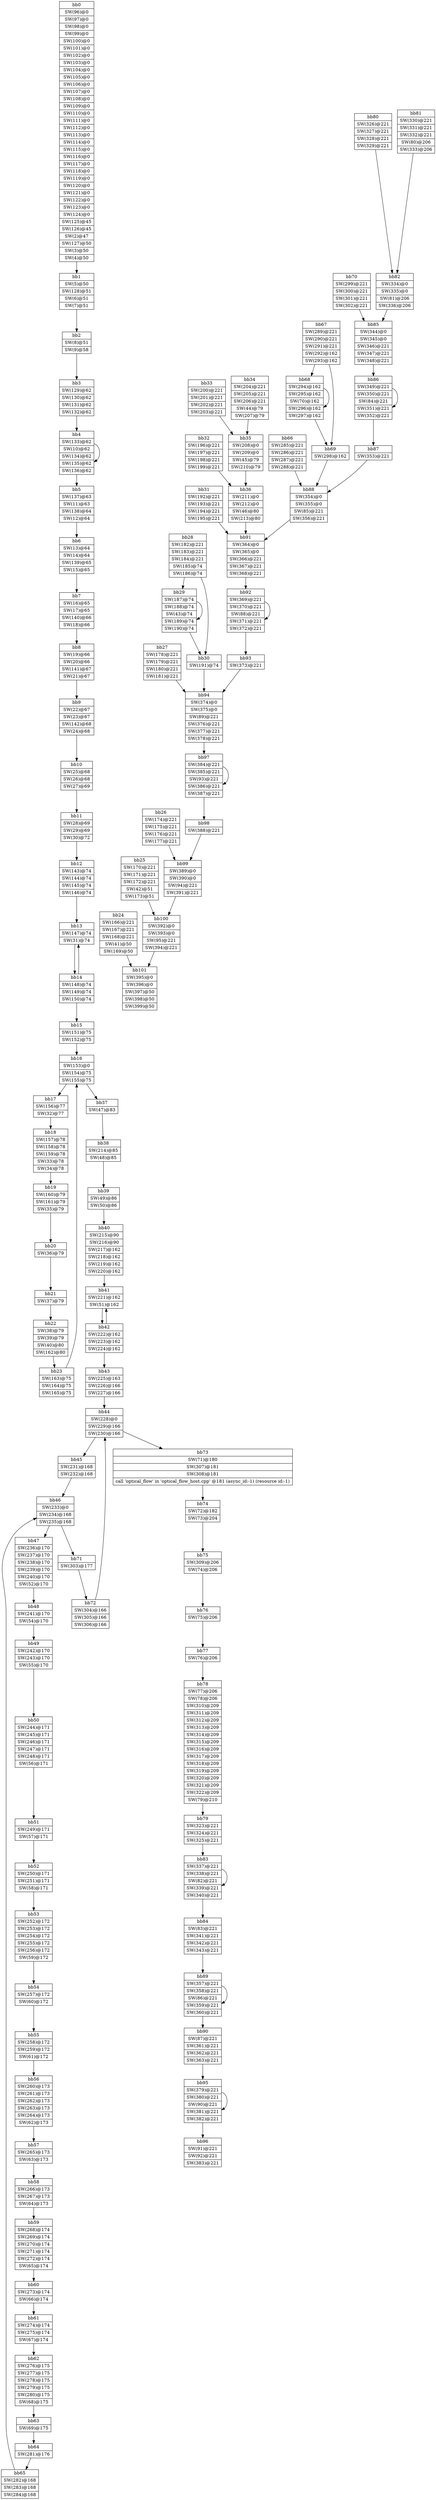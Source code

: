 digraph CDFG {
node [shape=record];
bb0 [shape=record, label = "{bb0|<x0x317e1b0>SW(96)@0\n|<x0x317ba20>SW(97)@0\n|<x0x317bbc0>SW(98)@0\n|<x0x317bcf0>SW(99)@0\n|<x0x317bfc0>SW(100)@0\n|<x0x317c170>SW(101)@0\n|<x0x317c320>SW(102)@0\n|<x0x317f080>SW(103)@0\n|<x0x317f230>SW(104)@0\n|<x0x317f2f0>SW(105)@0\n|<x0x317fb00>SW(106)@0\n|<x0x317f4c0>SW(107)@0\n|<x0x317f670>SW(108)@0\n|<x0x317f7a0>SW(109)@0\n|<x0x317f910>SW(110)@0\n|<x0x3180070>SW(111)@0\n|<x0x3180180>SW(112)@0\n|<x0x3180270>SW(113)@0\n|<x0x3180400>SW(114)@0\n|<x0x31804f0>SW(115)@0\n|<x0x31805e0>SW(116)@0\n|<x0x31806d0>SW(117)@0\n|<x0x3182100>SW(118)@0\n|<x0x3180870>SW(119)@0\n|<x0x3180930>SW(120)@0\n|<x0x3180a60>SW(121)@0\n|<x0x3180c00>SW(122)@0\n|<x0x3180cc0>SW(123)@0\n|<x0x3180db0>SW(124)@0\n|<x0x3180f60>SW(125)@45\n|<x0x31811a0>SW(126)@45\n|<x0x3160ec0>SW(2)@47\n|<x0x31813a0>SW(127)@50\n|<x0x31615c0>SW(3)@50\n|<x0x3161830>SW(4)@50\n}"];
bb1 [shape=record, label = "{bb1|<x0x3161a70>SW(5)@50\n|<x0x3181760>SW(128)@51\n|<x0x3161ba0>SW(6)@51\n|<x0x3161c60>SW(7)@51\n}"];
bb2 [shape=record, label = "{bb2|<x0x3161dc0>SW(8)@51\n|<x0x3161f30>SW(9)@58\n}"];
bb3 [shape=record, label = "{bb3|<x0x3181c70>SW(129)@62\n|<x0x3181d30>SW(130)@62\n|<x0x3182240>SW(131)@62\n|<x0x3182430>SW(132)@62\n}"];
bb4 [shape=record, label = "{bb4|<x0x3182780>SW(133)@62\n|<x0x3162130>SW(10)@62\n|<x0x31828e0>SW(134)@62\n|<x0x31829d0>SW(135)@62\n|<x0x3182b90>SW(136)@62\n}"];
bb5 [shape=record, label = "{bb5|<x0x3182e20>SW(137)@63\n|<x0x31624c0>SW(11)@63\n|<x0x3183080>SW(138)@64\n|<x0x3162690>SW(12)@64\n}"];
bb6 [shape=record, label = "{bb6|<x0x31629c0>SW(13)@64\n|<x0x3162cc0>SW(14)@64\n|<x0x3183500>SW(139)@65\n|<x0x3162f40>SW(15)@65\n}"];
bb7 [shape=record, label = "{bb7|<x0x3163280>SW(16)@65\n|<x0x3163590>SW(17)@65\n|<x0x31838c0>SW(140)@66\n|<x0x3163650>SW(18)@66\n}"];
bb8 [shape=record, label = "{bb8|<x0x3163990>SW(19)@66\n|<x0x3163a30>SW(20)@66\n|<x0x31825b0>SW(141)@67\n|<x0x3163ad0>SW(21)@67\n}"];
bb9 [shape=record, label = "{bb9|<x0x3163d00>SW(22)@67\n|<x0x3163da0>SW(23)@67\n|<x0x3184700>SW(142)@68\n|<x0x3163f10>SW(24)@68\n}"];
bb10 [shape=record, label = "{bb10|<x0x3164090>SW(25)@68\n|<x0x3164130>SW(26)@68\n|<x0x3164370>SW(27)@69\n}"];
bb11 [shape=record, label = "{bb11|<x0x31646c0>SW(28)@69\n|<x0x3164910>SW(29)@69\n|<x0x31652a0>SW(30)@72\n}"];
bb12 [shape=record, label = "{bb12|<x0x3184ee0>SW(143)@74\n|<x0x3184fd0>SW(144)@74\n|<x0x3185150>SW(145)@74\n|<x0x3185240>SW(146)@74\n}"];
bb13 [shape=record, label = "{bb13|<x0x3185480>SW(147)@74\n|<x0x3164a20>SW(31)@74\n}"];
bb14 [shape=record, label = "{bb14|<x0x3185850>SW(148)@74\n|<x0x3185a20>SW(149)@74\n|<x0x3185c40>SW(150)@74\n}"];
bb15 [shape=record, label = "{bb15|<x0x3185f10>SW(151)@75\n|<x0x31860e0>SW(152)@75\n}"];
bb16 [shape=record, label = "{bb16|<x0x31863d0>SW(153)@0\n|<x0x3186490>SW(154)@75\n|<x0x3183ca0>SW(155)@75\n}"];
bb17 [shape=record, label = "{bb17|<x0x31872e0>SW(156)@77\n|<x0x3165ed0>SW(32)@77\n}"];
bb18 [shape=record, label = "{bb18|<x0x3187550>SW(157)@78\n|<x0x3187700>SW(158)@78\n|<x0x31877c0>SW(159)@78\n|<x0x3165fe0>SW(33)@78\n|<x0x3166270>SW(34)@78\n}"];
bb19 [shape=record, label = "{bb19|<x0x3187c10>SW(160)@79\n|<x0x3187d00>SW(161)@79\n|<x0x3166440>SW(35)@79\n}"];
bb20 [shape=record, label = "{bb20|<x0x31665a0>SW(36)@79\n}"];
bb21 [shape=record, label = "{bb21|<x0x3166720>SW(37)@79\n}"];
bb22 [shape=record, label = "{bb22|<x0x3166860>SW(38)@79\n|<x0x3166900>SW(39)@79\n|<x0x31669c0>SW(40)@80\n|<x0x31883a0>SW(162)@80\n}"];
bb23 [shape=record, label = "{bb23|<x0x3188650>SW(163)@75\n|<x0x3188890>SW(164)@75\n|<x0x3188ed0>SW(165)@75\n}"];
bb24 [shape=record, label = "{bb24|<x0x3189150>SW(166)@221\n|<x0x3189240>SW(167)@221\n|<x0x3189330>SW(168)@221\n|<x0x3166c00>SW(41)@50\n|<x0x3189450>SW(169)@50\n}"];
bb25 [shape=record, label = "{bb25|<x0x3189660>SW(170)@221\n|<x0x3189750>SW(171)@221\n|<x0x3189840>SW(172)@221\n|<x0x3166ed0>SW(42)@51\n|<x0x31899e0>SW(173)@51\n}"];
bb26 [shape=record, label = "{bb26|<x0x3189c20>SW(174)@221\n|<x0x3189e70>SW(175)@221\n|<x0x3189f60>SW(176)@221\n|<x0x318a0e0>SW(177)@221\n}"];
bb27 [shape=record, label = "{bb27|<x0x318a320>SW(178)@221\n|<x0x318a3e0>SW(179)@221\n|<x0x318a4a0>SW(180)@221\n|<x0x318a640>SW(181)@221\n}"];
bb28 [shape=record, label = "{bb28|<x0x318a930>SW(182)@221\n|<x0x318b300>SW(183)@221\n|<x0x318b4a0>SW(184)@221\n|<x0x318b6e0>SW(185)@74\n|<x0x318b880>SW(186)@74\n}"];
bb29 [shape=record, label = "{bb29|<x0x318ba70>SW(187)@74\n|<x0x318bb60>SW(188)@74\n|<x0x3167210>SW(43)@74\n|<x0x318bc80>SW(189)@74\n|<x0x318bd70>SW(190)@74\n}"];
bb30 [shape=record, label = "{bb30|<x0x318bfb0>SW(191)@74\n}"];
bb31 [shape=record, label = "{bb31|<x0x318c330>SW(192)@221\n|<x0x318c420>SW(193)@221\n|<x0x318c5c0>SW(194)@221\n|<x0x318c760>SW(195)@221\n}"];
bb32 [shape=record, label = "{bb32|<x0x3186ba0>SW(196)@221\n|<x0x3186df0>SW(197)@221\n|<x0x3186f90>SW(198)@221\n|<x0x318c960>SW(199)@221\n}"];
bb33 [shape=record, label = "{bb33|<x0x318cbf0>SW(200)@221\n|<x0x318ce40>SW(201)@221\n|<x0x318cfe0>SW(202)@221\n|<x0x318e980>SW(203)@221\n}"];
bb34 [shape=record, label = "{bb34|<x0x318ec70>SW(204)@221\n|<x0x318eec0>SW(205)@221\n|<x0x318f060>SW(206)@221\n|<x0x31676c0>SW(44)@79\n|<x0x318fa20>SW(207)@79\n}"];
bb35 [shape=record, label = "{bb35|<x0x318f140>SW(208)@0\n|<x0x318f2c0>SW(209)@0\n|<x0x3167910>SW(45)@79\n|<x0x318f460>SW(210)@79\n}"];
bb36 [shape=record, label = "{bb36|<x0x3190170>SW(211)@0\n|<x0x31902a0>SW(212)@0\n|<x0x3167b80>SW(46)@80\n|<x0x31903c0>SW(213)@80\n}"];
bb37 [shape=record, label = "{bb37|<x0x3168a70>SW(47)@83\n}"];
bb38 [shape=record, label = "{bb38|<x0x31907f0>SW(214)@85\n|<x0x3168bb0>SW(48)@85\n}"];
bb39 [shape=record, label = "{bb39|<x0x3168e80>SW(49)@86\n|<x0x3169120>SW(50)@86\n}"];
bb40 [shape=record, label = "{bb40|<x0x3190be0>SW(215)@90\n|<x0x3190dc0>SW(216)@90\n|<x0x3190e80>SW(217)@162\n|<x0x31910e0>SW(218)@162\n|<x0x3191340>SW(219)@162\n|<x0x3191510>SW(220)@162\n}"];
bb41 [shape=record, label = "{bb41|<x0x31917a0>SW(221)@162\n|<x0x31693d0>SW(51)@162\n}"];
bb42 [shape=record, label = "{bb42|<x0x3191ac0>SW(222)@162\n|<x0x3191c90>SW(223)@162\n|<x0x3191eb0>SW(224)@162\n}"];
bb43 [shape=record, label = "{bb43|<x0x31923a0>SW(225)@163\n|<x0x3192600>SW(226)@166\n|<x0x31926c0>SW(227)@166\n}"];
bb44 [shape=record, label = "{bb44|<x0x3192900>SW(228)@0\n|<x0x31929c0>SW(229)@166\n|<x0x3192ab0>SW(230)@166\n}"];
bb45 [shape=record, label = "{bb45|<x0x3192da0>SW(231)@168\n|<x0x3192e90>SW(232)@168\n}"];
bb46 [shape=record, label = "{bb46|<x0x31930d0>SW(233)@0\n|<x0x3193270>SW(234)@168\n|<x0x3193480>SW(235)@168\n}"];
bb47 [shape=record, label = "{bb47|<x0x3193750>SW(236)@170\n|<x0x3194100>SW(237)@170\n|<x0x3193ea0>SW(238)@170\n|<x0x3193940>SW(239)@170\n|<x0x3193b20>SW(240)@170\n|<x0x3169850>SW(52)@170\n}"];
bb48 [shape=record, label = "{bb48|<x0x3194760>SW(241)@170\n|<x0x3169d90>SW(54)@170\n}"];
bb49 [shape=record, label = "{bb49|<x0x3194b10>SW(242)@170\n|<x0x3194cb0>SW(243)@170\n|<x0x316a130>SW(55)@170\n}"];
bb50 [shape=record, label = "{bb50|<x0x3194f50>SW(244)@171\n|<x0x31950f0>SW(245)@171\n|<x0x31951e0>SW(246)@171\n|<x0x31952d0>SW(247)@171\n|<x0x3195550>SW(248)@171\n|<x0x316a270>SW(56)@171\n}"];
bb51 [shape=record, label = "{bb51|<x0x3195870>SW(249)@171\n|<x0x316a510>SW(57)@171\n}"];
bb52 [shape=record, label = "{bb52|<x0x3195ba0>SW(250)@171\n|<x0x3195c90>SW(251)@171\n|<x0x316a7d0>SW(58)@171\n}"];
bb53 [shape=record, label = "{bb53|<x0x3195f00>SW(252)@172\n|<x0x3196140>SW(253)@172\n|<x0x31962e0>SW(254)@172\n|<x0x3196cc0>SW(255)@172\n|<x0x3196f40>SW(256)@172\n|<x0x316b3f0>SW(59)@172\n}"];
bb54 [shape=record, label = "{bb54|<x0x3197260>SW(257)@172\n|<x0x316b550>SW(60)@172\n}"];
bb55 [shape=record, label = "{bb55|<x0x3197660>SW(258)@172\n|<x0x3197800>SW(259)@172\n|<x0x316b7a0>SW(61)@172\n}"];
bb56 [shape=record, label = "{bb56|<x0x3197a50>SW(260)@173\n|<x0x3197c90>SW(261)@173\n|<x0x3197d80>SW(262)@173\n|<x0x3197f50>SW(263)@173\n|<x0x3198130>SW(264)@173\n|<x0x316b900>SW(62)@173\n}"];
bb57 [shape=record, label = "{bb57|<x0x3198450>SW(265)@173\n|<x0x316bc20>SW(63)@173\n}"];
bb58 [shape=record, label = "{bb58|<x0x3198850>SW(266)@173\n|<x0x31989f0>SW(267)@173\n|<x0x316bd60>SW(64)@173\n}"];
bb59 [shape=record, label = "{bb59|<x0x3199020>SW(268)@174\n|<x0x3199260>SW(269)@174\n|<x0x3199400>SW(270)@174\n|<x0x31994a0>SW(271)@174\n|<x0x3199590>SW(272)@174\n|<x0x316bf70>SW(65)@174\n}"];
bb60 [shape=record, label = "{bb60|<x0x3199800>SW(273)@174\n|<x0x316c0f0>SW(66)@174\n}"];
bb61 [shape=record, label = "{bb61|<x0x3199a70>SW(274)@174\n|<x0x3199cb0>SW(275)@174\n|<x0x316c3b0>SW(67)@174\n}"];
bb62 [shape=record, label = "{bb62|<x0x3199fb0>SW(276)@175\n|<x0x319a150>SW(277)@175\n|<x0x319a2f0>SW(278)@175\n|<x0x319a3e0>SW(279)@175\n|<x0x319a520>SW(280)@175\n|<x0x316c690>SW(68)@175\n}"];
bb63 [shape=record, label = "{bb63|<x0x316c930>SW(69)@175\n}"];
bb64 [shape=record, label = "{bb64|<x0x319a910>SW(281)@176\n}"];
bb65 [shape=record, label = "{bb65|<x0x319ce60>SW(282)@168\n|<x0x319d0a0>SW(283)@168\n|<x0x318dc80>SW(284)@168\n}"];
bb66 [shape=record, label = "{bb66|<x0x318dff0>SW(285)@221\n|<x0x318e190>SW(286)@221\n|<x0x318e300>SW(287)@221\n|<x0x318e540>SW(288)@221\n}"];
bb67 [shape=record, label = "{bb67|<x0x318e800>SW(289)@221\n|<x0x319d750>SW(290)@221\n|<x0x319d8f0>SW(291)@221\n|<x0x319db30>SW(292)@162\n|<x0x319dcd0>SW(293)@162\n}"];
bb68 [shape=record, label = "{bb68|<x0x319df10>SW(294)@162\n|<x0x319e170>SW(295)@162\n|<x0x316ccf0>SW(70)@162\n|<x0x319e290>SW(296)@162\n|<x0x319e410>SW(297)@162\n}"];
bb69 [shape=record, label = "{bb69|<x0x319e650>SW(298)@162\n}"];
bb70 [shape=record, label = "{bb70|<x0x319e9d0>SW(299)@221\n|<x0x319eac0>SW(300)@221\n|<x0x319ec60>SW(301)@221\n|<x0x319ee00>SW(302)@221\n}"];
bb71 [shape=record, label = "{bb71|<x0x319f0c0>SW(303)@177\n}"];
bb72 [shape=record, label = "{bb72|<x0x319f370>SW(304)@166\n|<x0x319f5b0>SW(305)@166\n|<x0x319f780>SW(306)@166\n}"];
bb73 [shape=record, label = "{bb73|<x0x316d9f0>SW(71)@180\n|<x0x319fb00>SW(307)@181\n|<x0x319fbf0>SW(308)@181\n|<x0x24b4330>call 'optical_flow' in 'optical_flow_host.cpp' @181 (async_id:-1) (resource id:-1)\n}"];
bb74 [shape=record, label = "{bb74|<x0x316e060>SW(72)@182\n|<x0x316df60>SW(73)@204\n}"];
bb75 [shape=record, label = "{bb75|<x0x319fff0>SW(309)@206\n|<x0x316e150>SW(74)@206\n}"];
bb76 [shape=record, label = "{bb76|<x0x316e290>SW(75)@206\n}"];
bb77 [shape=record, label = "{bb77|<x0x316e4a0>SW(76)@206\n}"];
bb78 [shape=record, label = "{bb78|<x0x316e790>SW(77)@206\n|<x0x316e960>SW(78)@206\n|<x0x31a05c0>SW(310)@209\n|<x0x31a0830>SW(311)@209\n|<x0x31a09d0>SW(312)@209\n|<x0x31a0b80>SW(313)@209\n|<x0x31a0d20>SW(314)@209\n|<x0x31a0e10>SW(315)@209\n|<x0x31a1030>SW(316)@209\n|<x0x31a10f0>SW(317)@209\n|<x0x31a11c0>SW(318)@209\n|<x0x31a1400>SW(319)@209\n|<x0x31a15d0>SW(320)@209\n|<x0x31a1e90>SW(321)@209\n|<x0x31a1f60>SW(322)@209\n|<x0x316eb30>SW(79)@210\n}"];
bb79 [shape=record, label = "{bb79|<x0x31a2280>SW(323)@221\n|<x0x31a2370>SW(324)@221\n|<x0x31a2430>SW(325)@221\n}"];
bb80 [shape=record, label = "{bb80|<x0x31a2640>SW(326)@221\n|<x0x31a27e0>SW(327)@221\n|<x0x31a28d0>SW(328)@221\n|<x0x31a29c0>SW(329)@221\n}"];
bb81 [shape=record, label = "{bb81|<x0x31a2d40>SW(330)@221\n|<x0x31a2ee0>SW(331)@221\n|<x0x31a3080>SW(332)@221\n|<x0x316eee0>SW(80)@206\n|<x0x31a3220>SW(333)@206\n}"];
bb82 [shape=record, label = "{bb82|<x0x31a3510>SW(334)@0\n|<x0x31a3640>SW(335)@0\n|<x0x316ef80>SW(81)@206\n|<x0x31a37c0>SW(336)@206\n}"];
bb83 [shape=record, label = "{bb83|<x0x31a3b40>SW(337)@221\n|<x0x31a4520>SW(338)@221\n|<x0x316f130>SW(82)@221\n|<x0x31a4640>SW(339)@221\n|<x0x31a47f0>SW(340)@221\n}"];
bb84 [shape=record, label = "{bb84|<x0x316f390>SW(83)@221\n|<x0x31a4a30>SW(341)@221\n|<x0x31a4b90>SW(342)@221\n|<x0x31a4c60>SW(343)@221\n}"];
bb85 [shape=record, label = "{bb85|<x0x31a4ea0>SW(344)@0\n|<x0x31a4f90>SW(345)@0\n|<x0x31a5080>SW(346)@221\n|<x0x31a5310>SW(347)@221\n|<x0x31a54e0>SW(348)@221\n}"];
bb86 [shape=record, label = "{bb86|<x0x31a5770>SW(349)@221\n|<x0x31a5930>SW(350)@221\n|<x0x3170110>SW(84)@221\n|<x0x31a5a90>SW(351)@221\n|<x0x31a5c30>SW(352)@221\n}"];
bb87 [shape=record, label = "{bb87|<x0x31a5ef0>SW(353)@221\n}"];
bb88 [shape=record, label = "{bb88|<x0x31a6af0>SW(354)@0\n|<x0x31a6bf0>SW(355)@0\n|<x0x3170330>SW(85)@221\n|<x0x31a6da0>SW(356)@221\n}"];
bb89 [shape=record, label = "{bb89|<x0x31a6fe0>SW(357)@221\n|<x0x31a70a0>SW(358)@221\n|<x0x3170510>SW(86)@221\n|<x0x31a71c0>SW(359)@221\n|<x0x31a7340>SW(360)@221\n}"];
bb90 [shape=record, label = "{bb90|<x0x3170670>SW(87)@221\n|<x0x31a7660>SW(361)@221\n|<x0x31a7900>SW(362)@221\n|<x0x31a7af0>SW(363)@221\n}"];
bb91 [shape=record, label = "{bb91|<x0x31a7d80>SW(364)@0\n|<x0x31a7f30>SW(365)@0\n|<x0x31a7ff0>SW(366)@221\n|<x0x31a80b0>SW(367)@221\n|<x0x31a8280>SW(368)@221\n}"];
bb92 [shape=record, label = "{bb92|<x0x31a8570>SW(369)@221\n|<x0x31a9190>SW(370)@221\n|<x0x3170890>SW(88)@221\n|<x0x31a92b0>SW(371)@221\n|<x0x31a9460>SW(372)@221\n}"];
bb93 [shape=record, label = "{bb93|<x0x31a9670>SW(373)@221\n}"];
bb94 [shape=record, label = "{bb94|<x0x31a97f0>SW(374)@0\n|<x0x31a98e0>SW(375)@0\n|<x0x3170a90>SW(89)@221\n|<x0x31a9a40>SW(376)@221\n|<x0x31a9c40>SW(377)@221\n|<x0x31a9d00>SW(378)@221\n}"];
bb95 [shape=record, label = "{bb95|<x0x31aa080>SW(379)@221\n|<x0x31aa250>SW(380)@221\n|<x0x3170bf0>SW(90)@221\n|<x0x31aa420>SW(381)@221\n|<x0x31aa680>SW(382)@221\n}"];
bb96 [shape=record, label = "{bb96|<x0x3170d30>SW(91)@221\n|<x0x3170f70>SW(92)@221\n|<x0x31aa9b0>SW(383)@221\n}"];
bb97 [shape=record, label = "{bb97|<x0x31aac60>SW(384)@221\n|<x0x31aaed0>SW(385)@221\n|<x0x3171200>SW(93)@221\n|<x0x31ab4d0>SW(386)@221\n|<x0x31ab570>SW(387)@221\n}"];
bb98 [shape=record, label = "{bb98|<x0x31ab830>SW(388)@221\n}"];
bb99 [shape=record, label = "{bb99|<x0x31aba70>SW(389)@0\n|<x0x31abb30>SW(390)@0\n|<x0x31714e0>SW(94)@221\n|<x0x31abc50>SW(391)@221\n}"];
bb100 [shape=record, label = "{bb100|<x0x31abf40>SW(392)@0\n|<x0x31ac030>SW(393)@0\n|<x0x3171f30>SW(95)@221\n|<x0x31ac150>SW(394)@221\n}"];
bb101 [shape=record, label = "{bb101|<x0x31ac4d0>SW(395)@0\n|<x0x31ac5c0>SW(396)@0\n|<x0x31ac740>SW(397)@50\n|<x0x31ac8f0>SW(398)@50\n|<x0x31aca90>SW(399)@50\n}"];
bb0 -> bb1
bb1 -> bb2
bb2 -> bb3
bb3 -> bb4
bb4 -> bb5
bb4 -> bb4
bb5 -> bb6
bb6 -> bb7
bb7 -> bb8
bb8 -> bb9
bb9 -> bb10
bb10 -> bb11
bb11 -> bb12
bb12 -> bb13
bb13 -> bb14
bb14 -> bb15
bb14 -> bb13
bb15 -> bb16
bb16 -> bb17
bb16 -> bb37
bb17 -> bb18
bb18 -> bb19
bb19 -> bb20
bb20 -> bb21
bb21 -> bb22
bb22 -> bb23
bb23 -> bb16
bb24 -> bb101
bb25 -> bb100
bb26 -> bb99
bb27 -> bb94
bb28 -> bb30
bb28 -> bb29
bb29 -> bb30
bb29 -> bb29
bb30 -> bb94
bb31 -> bb91
bb32 -> bb36
bb33 -> bb35
bb34 -> bb35
bb35 -> bb36
bb36 -> bb91
bb37 -> bb38
bb38 -> bb39
bb39 -> bb40
bb40 -> bb41
bb41 -> bb42
bb42 -> bb43
bb42 -> bb41
bb43 -> bb44
bb44 -> bb45
bb44 -> bb73
bb45 -> bb46
bb46 -> bb47
bb46 -> bb71
bb47 -> bb48
bb48 -> bb49
bb49 -> bb50
bb50 -> bb51
bb51 -> bb52
bb52 -> bb53
bb53 -> bb54
bb54 -> bb55
bb55 -> bb56
bb56 -> bb57
bb57 -> bb58
bb58 -> bb59
bb59 -> bb60
bb60 -> bb61
bb61 -> bb62
bb62 -> bb63
bb63 -> bb64
bb64 -> bb65
bb65 -> bb46
bb66 -> bb88
bb67 -> bb69
bb67 -> bb68
bb68 -> bb69
bb68 -> bb68
bb69 -> bb88
bb70 -> bb85
bb71 -> bb72
bb72 -> bb44
bb73 -> bb74
bb74 -> bb75
bb75 -> bb76
bb76 -> bb77
bb77 -> bb78
bb78 -> bb79
bb79 -> bb83
bb80 -> bb82
bb81 -> bb82
bb82 -> bb85
bb83 -> bb84
bb83 -> bb83
bb84 -> bb89
bb85 -> bb86
bb86 -> bb87
bb86 -> bb86
bb87 -> bb88
bb88 -> bb91
bb89 -> bb90
bb89 -> bb89
bb90 -> bb95
bb91 -> bb92
bb92 -> bb93
bb92 -> bb92
bb93 -> bb94
bb94 -> bb97
bb95 -> bb96
bb95 -> bb95
bb97 -> bb98
bb97 -> bb97
bb98 -> bb99
bb99 -> bb100
bb100 -> bb101
}
